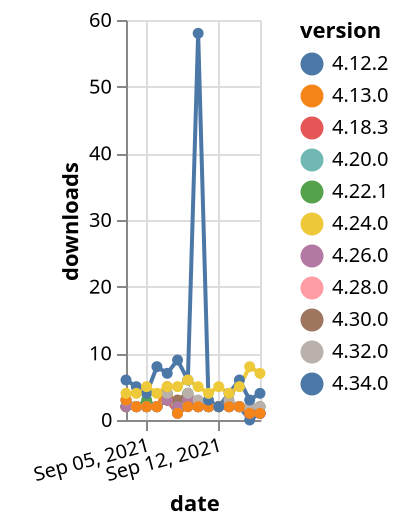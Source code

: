 {"$schema": "https://vega.github.io/schema/vega-lite/v5.json", "description": "A simple bar chart with embedded data.", "data": {"values": [{"date": "2021-09-03", "total": 1686, "delta": 2, "version": "4.28.0"}, {"date": "2021-09-04", "total": 1688, "delta": 2, "version": "4.28.0"}, {"date": "2021-09-05", "total": 1690, "delta": 2, "version": "4.28.0"}, {"date": "2021-09-06", "total": 1692, "delta": 2, "version": "4.28.0"}, {"date": "2021-09-07", "total": 1695, "delta": 3, "version": "4.28.0"}, {"date": "2021-09-08", "total": 1697, "delta": 2, "version": "4.28.0"}, {"date": "2021-09-09", "total": 1700, "delta": 3, "version": "4.28.0"}, {"date": "2021-09-10", "total": 1702, "delta": 2, "version": "4.28.0"}, {"date": "2021-09-11", "total": 1704, "delta": 2, "version": "4.28.0"}, {"date": "2021-09-12", "total": 1706, "delta": 2, "version": "4.28.0"}, {"date": "2021-09-13", "total": 1708, "delta": 2, "version": "4.28.0"}, {"date": "2021-09-14", "total": 1710, "delta": 2, "version": "4.28.0"}, {"date": "2021-09-15", "total": 1711, "delta": 1, "version": "4.28.0"}, {"date": "2021-09-16", "total": 1713, "delta": 2, "version": "4.28.0"}, {"date": "2021-09-03", "total": 2756, "delta": 3, "version": "4.12.2"}, {"date": "2021-09-04", "total": 2758, "delta": 2, "version": "4.12.2"}, {"date": "2021-09-05", "total": 2760, "delta": 2, "version": "4.12.2"}, {"date": "2021-09-06", "total": 2762, "delta": 2, "version": "4.12.2"}, {"date": "2021-09-07", "total": 2765, "delta": 3, "version": "4.12.2"}, {"date": "2021-09-08", "total": 2766, "delta": 1, "version": "4.12.2"}, {"date": "2021-09-09", "total": 2768, "delta": 2, "version": "4.12.2"}, {"date": "2021-09-10", "total": 2770, "delta": 2, "version": "4.12.2"}, {"date": "2021-09-11", "total": 2772, "delta": 2, "version": "4.12.2"}, {"date": "2021-09-12", "total": 2774, "delta": 2, "version": "4.12.2"}, {"date": "2021-09-13", "total": 2776, "delta": 2, "version": "4.12.2"}, {"date": "2021-09-14", "total": 2778, "delta": 2, "version": "4.12.2"}, {"date": "2021-09-15", "total": 2778, "delta": 0, "version": "4.12.2"}, {"date": "2021-09-16", "total": 2779, "delta": 1, "version": "4.12.2"}, {"date": "2021-09-03", "total": 3693, "delta": 2, "version": "4.20.0"}, {"date": "2021-09-04", "total": 3695, "delta": 2, "version": "4.20.0"}, {"date": "2021-09-05", "total": 3697, "delta": 2, "version": "4.20.0"}, {"date": "2021-09-06", "total": 3699, "delta": 2, "version": "4.20.0"}, {"date": "2021-09-07", "total": 3702, "delta": 3, "version": "4.20.0"}, {"date": "2021-09-08", "total": 3704, "delta": 2, "version": "4.20.0"}, {"date": "2021-09-09", "total": 3707, "delta": 3, "version": "4.20.0"}, {"date": "2021-09-10", "total": 3709, "delta": 2, "version": "4.20.0"}, {"date": "2021-09-11", "total": 3711, "delta": 2, "version": "4.20.0"}, {"date": "2021-09-12", "total": 3713, "delta": 2, "version": "4.20.0"}, {"date": "2021-09-13", "total": 3715, "delta": 2, "version": "4.20.0"}, {"date": "2021-09-14", "total": 3717, "delta": 2, "version": "4.20.0"}, {"date": "2021-09-15", "total": 3719, "delta": 2, "version": "4.20.0"}, {"date": "2021-09-16", "total": 3720, "delta": 1, "version": "4.20.0"}, {"date": "2021-09-03", "total": 3652, "delta": 2, "version": "4.18.3"}, {"date": "2021-09-04", "total": 3654, "delta": 2, "version": "4.18.3"}, {"date": "2021-09-05", "total": 3656, "delta": 2, "version": "4.18.3"}, {"date": "2021-09-06", "total": 3658, "delta": 2, "version": "4.18.3"}, {"date": "2021-09-07", "total": 3661, "delta": 3, "version": "4.18.3"}, {"date": "2021-09-08", "total": 3662, "delta": 1, "version": "4.18.3"}, {"date": "2021-09-09", "total": 3665, "delta": 3, "version": "4.18.3"}, {"date": "2021-09-10", "total": 3667, "delta": 2, "version": "4.18.3"}, {"date": "2021-09-11", "total": 3669, "delta": 2, "version": "4.18.3"}, {"date": "2021-09-12", "total": 3671, "delta": 2, "version": "4.18.3"}, {"date": "2021-09-13", "total": 3673, "delta": 2, "version": "4.18.3"}, {"date": "2021-09-14", "total": 3675, "delta": 2, "version": "4.18.3"}, {"date": "2021-09-15", "total": 3676, "delta": 1, "version": "4.18.3"}, {"date": "2021-09-16", "total": 3677, "delta": 1, "version": "4.18.3"}, {"date": "2021-09-03", "total": 1177, "delta": 2, "version": "4.30.0"}, {"date": "2021-09-04", "total": 1179, "delta": 2, "version": "4.30.0"}, {"date": "2021-09-05", "total": 1181, "delta": 2, "version": "4.30.0"}, {"date": "2021-09-06", "total": 1183, "delta": 2, "version": "4.30.0"}, {"date": "2021-09-07", "total": 1186, "delta": 3, "version": "4.30.0"}, {"date": "2021-09-08", "total": 1189, "delta": 3, "version": "4.30.0"}, {"date": "2021-09-09", "total": 1193, "delta": 4, "version": "4.30.0"}, {"date": "2021-09-10", "total": 1195, "delta": 2, "version": "4.30.0"}, {"date": "2021-09-11", "total": 1197, "delta": 2, "version": "4.30.0"}, {"date": "2021-09-12", "total": 1199, "delta": 2, "version": "4.30.0"}, {"date": "2021-09-13", "total": 1201, "delta": 2, "version": "4.30.0"}, {"date": "2021-09-14", "total": 1203, "delta": 2, "version": "4.30.0"}, {"date": "2021-09-15", "total": 1204, "delta": 1, "version": "4.30.0"}, {"date": "2021-09-16", "total": 1205, "delta": 1, "version": "4.30.0"}, {"date": "2021-09-03", "total": 2725, "delta": 2, "version": "4.22.1"}, {"date": "2021-09-04", "total": 2727, "delta": 2, "version": "4.22.1"}, {"date": "2021-09-05", "total": 2730, "delta": 3, "version": "4.22.1"}, {"date": "2021-09-06", "total": 2732, "delta": 2, "version": "4.22.1"}, {"date": "2021-09-07", "total": 2736, "delta": 4, "version": "4.22.1"}, {"date": "2021-09-08", "total": 2738, "delta": 2, "version": "4.22.1"}, {"date": "2021-09-09", "total": 2742, "delta": 4, "version": "4.22.1"}, {"date": "2021-09-10", "total": 2744, "delta": 2, "version": "4.22.1"}, {"date": "2021-09-11", "total": 2746, "delta": 2, "version": "4.22.1"}, {"date": "2021-09-12", "total": 2748, "delta": 2, "version": "4.22.1"}, {"date": "2021-09-13", "total": 2750, "delta": 2, "version": "4.22.1"}, {"date": "2021-09-14", "total": 2752, "delta": 2, "version": "4.22.1"}, {"date": "2021-09-15", "total": 2754, "delta": 2, "version": "4.22.1"}, {"date": "2021-09-16", "total": 2756, "delta": 2, "version": "4.22.1"}, {"date": "2021-09-03", "total": 1725, "delta": 2, "version": "4.26.0"}, {"date": "2021-09-04", "total": 1727, "delta": 2, "version": "4.26.0"}, {"date": "2021-09-05", "total": 1729, "delta": 2, "version": "4.26.0"}, {"date": "2021-09-06", "total": 1731, "delta": 2, "version": "4.26.0"}, {"date": "2021-09-07", "total": 1734, "delta": 3, "version": "4.26.0"}, {"date": "2021-09-08", "total": 1736, "delta": 2, "version": "4.26.0"}, {"date": "2021-09-09", "total": 1739, "delta": 3, "version": "4.26.0"}, {"date": "2021-09-10", "total": 1741, "delta": 2, "version": "4.26.0"}, {"date": "2021-09-11", "total": 1743, "delta": 2, "version": "4.26.0"}, {"date": "2021-09-12", "total": 1745, "delta": 2, "version": "4.26.0"}, {"date": "2021-09-13", "total": 1747, "delta": 2, "version": "4.26.0"}, {"date": "2021-09-14", "total": 1749, "delta": 2, "version": "4.26.0"}, {"date": "2021-09-15", "total": 1751, "delta": 2, "version": "4.26.0"}, {"date": "2021-09-16", "total": 1752, "delta": 1, "version": "4.26.0"}, {"date": "2021-09-03", "total": 928, "delta": 3, "version": "4.32.0"}, {"date": "2021-09-04", "total": 930, "delta": 2, "version": "4.32.0"}, {"date": "2021-09-05", "total": 932, "delta": 2, "version": "4.32.0"}, {"date": "2021-09-06", "total": 934, "delta": 2, "version": "4.32.0"}, {"date": "2021-09-07", "total": 938, "delta": 4, "version": "4.32.0"}, {"date": "2021-09-08", "total": 939, "delta": 1, "version": "4.32.0"}, {"date": "2021-09-09", "total": 943, "delta": 4, "version": "4.32.0"}, {"date": "2021-09-10", "total": 946, "delta": 3, "version": "4.32.0"}, {"date": "2021-09-11", "total": 948, "delta": 2, "version": "4.32.0"}, {"date": "2021-09-12", "total": 950, "delta": 2, "version": "4.32.0"}, {"date": "2021-09-13", "total": 953, "delta": 3, "version": "4.32.0"}, {"date": "2021-09-14", "total": 955, "delta": 2, "version": "4.32.0"}, {"date": "2021-09-15", "total": 957, "delta": 2, "version": "4.32.0"}, {"date": "2021-09-16", "total": 959, "delta": 2, "version": "4.32.0"}, {"date": "2021-09-03", "total": 5098, "delta": 3, "version": "4.13.0"}, {"date": "2021-09-04", "total": 5100, "delta": 2, "version": "4.13.0"}, {"date": "2021-09-05", "total": 5102, "delta": 2, "version": "4.13.0"}, {"date": "2021-09-06", "total": 5104, "delta": 2, "version": "4.13.0"}, {"date": "2021-09-07", "total": 5109, "delta": 5, "version": "4.13.0"}, {"date": "2021-09-08", "total": 5110, "delta": 1, "version": "4.13.0"}, {"date": "2021-09-09", "total": 5112, "delta": 2, "version": "4.13.0"}, {"date": "2021-09-10", "total": 5114, "delta": 2, "version": "4.13.0"}, {"date": "2021-09-11", "total": 5116, "delta": 2, "version": "4.13.0"}, {"date": "2021-09-12", "total": 5118, "delta": 2, "version": "4.13.0"}, {"date": "2021-09-13", "total": 5120, "delta": 2, "version": "4.13.0"}, {"date": "2021-09-14", "total": 5122, "delta": 2, "version": "4.13.0"}, {"date": "2021-09-15", "total": 5123, "delta": 1, "version": "4.13.0"}, {"date": "2021-09-16", "total": 5124, "delta": 1, "version": "4.13.0"}, {"date": "2021-09-03", "total": 343, "delta": 6, "version": "4.34.0"}, {"date": "2021-09-04", "total": 348, "delta": 5, "version": "4.34.0"}, {"date": "2021-09-05", "total": 352, "delta": 4, "version": "4.34.0"}, {"date": "2021-09-06", "total": 360, "delta": 8, "version": "4.34.0"}, {"date": "2021-09-07", "total": 367, "delta": 7, "version": "4.34.0"}, {"date": "2021-09-08", "total": 376, "delta": 9, "version": "4.34.0"}, {"date": "2021-09-09", "total": 382, "delta": 6, "version": "4.34.0"}, {"date": "2021-09-10", "total": 440, "delta": 58, "version": "4.34.0"}, {"date": "2021-09-11", "total": 443, "delta": 3, "version": "4.34.0"}, {"date": "2021-09-12", "total": 445, "delta": 2, "version": "4.34.0"}, {"date": "2021-09-13", "total": 449, "delta": 4, "version": "4.34.0"}, {"date": "2021-09-14", "total": 455, "delta": 6, "version": "4.34.0"}, {"date": "2021-09-15", "total": 458, "delta": 3, "version": "4.34.0"}, {"date": "2021-09-16", "total": 462, "delta": 4, "version": "4.34.0"}, {"date": "2021-09-03", "total": 4458, "delta": 4, "version": "4.24.0"}, {"date": "2021-09-04", "total": 4462, "delta": 4, "version": "4.24.0"}, {"date": "2021-09-05", "total": 4467, "delta": 5, "version": "4.24.0"}, {"date": "2021-09-06", "total": 4471, "delta": 4, "version": "4.24.0"}, {"date": "2021-09-07", "total": 4476, "delta": 5, "version": "4.24.0"}, {"date": "2021-09-08", "total": 4481, "delta": 5, "version": "4.24.0"}, {"date": "2021-09-09", "total": 4487, "delta": 6, "version": "4.24.0"}, {"date": "2021-09-10", "total": 4492, "delta": 5, "version": "4.24.0"}, {"date": "2021-09-11", "total": 4496, "delta": 4, "version": "4.24.0"}, {"date": "2021-09-12", "total": 4501, "delta": 5, "version": "4.24.0"}, {"date": "2021-09-13", "total": 4505, "delta": 4, "version": "4.24.0"}, {"date": "2021-09-14", "total": 4510, "delta": 5, "version": "4.24.0"}, {"date": "2021-09-15", "total": 4518, "delta": 8, "version": "4.24.0"}, {"date": "2021-09-16", "total": 4525, "delta": 7, "version": "4.24.0"}]}, "width": "container", "mark": {"type": "line", "point": {"filled": true}}, "encoding": {"x": {"field": "date", "type": "temporal", "timeUnit": "yearmonthdate", "title": "date", "axis": {"labelAngle": -15}}, "y": {"field": "delta", "type": "quantitative", "title": "downloads"}, "color": {"field": "version", "type": "nominal"}, "tooltip": {"field": "delta"}}}